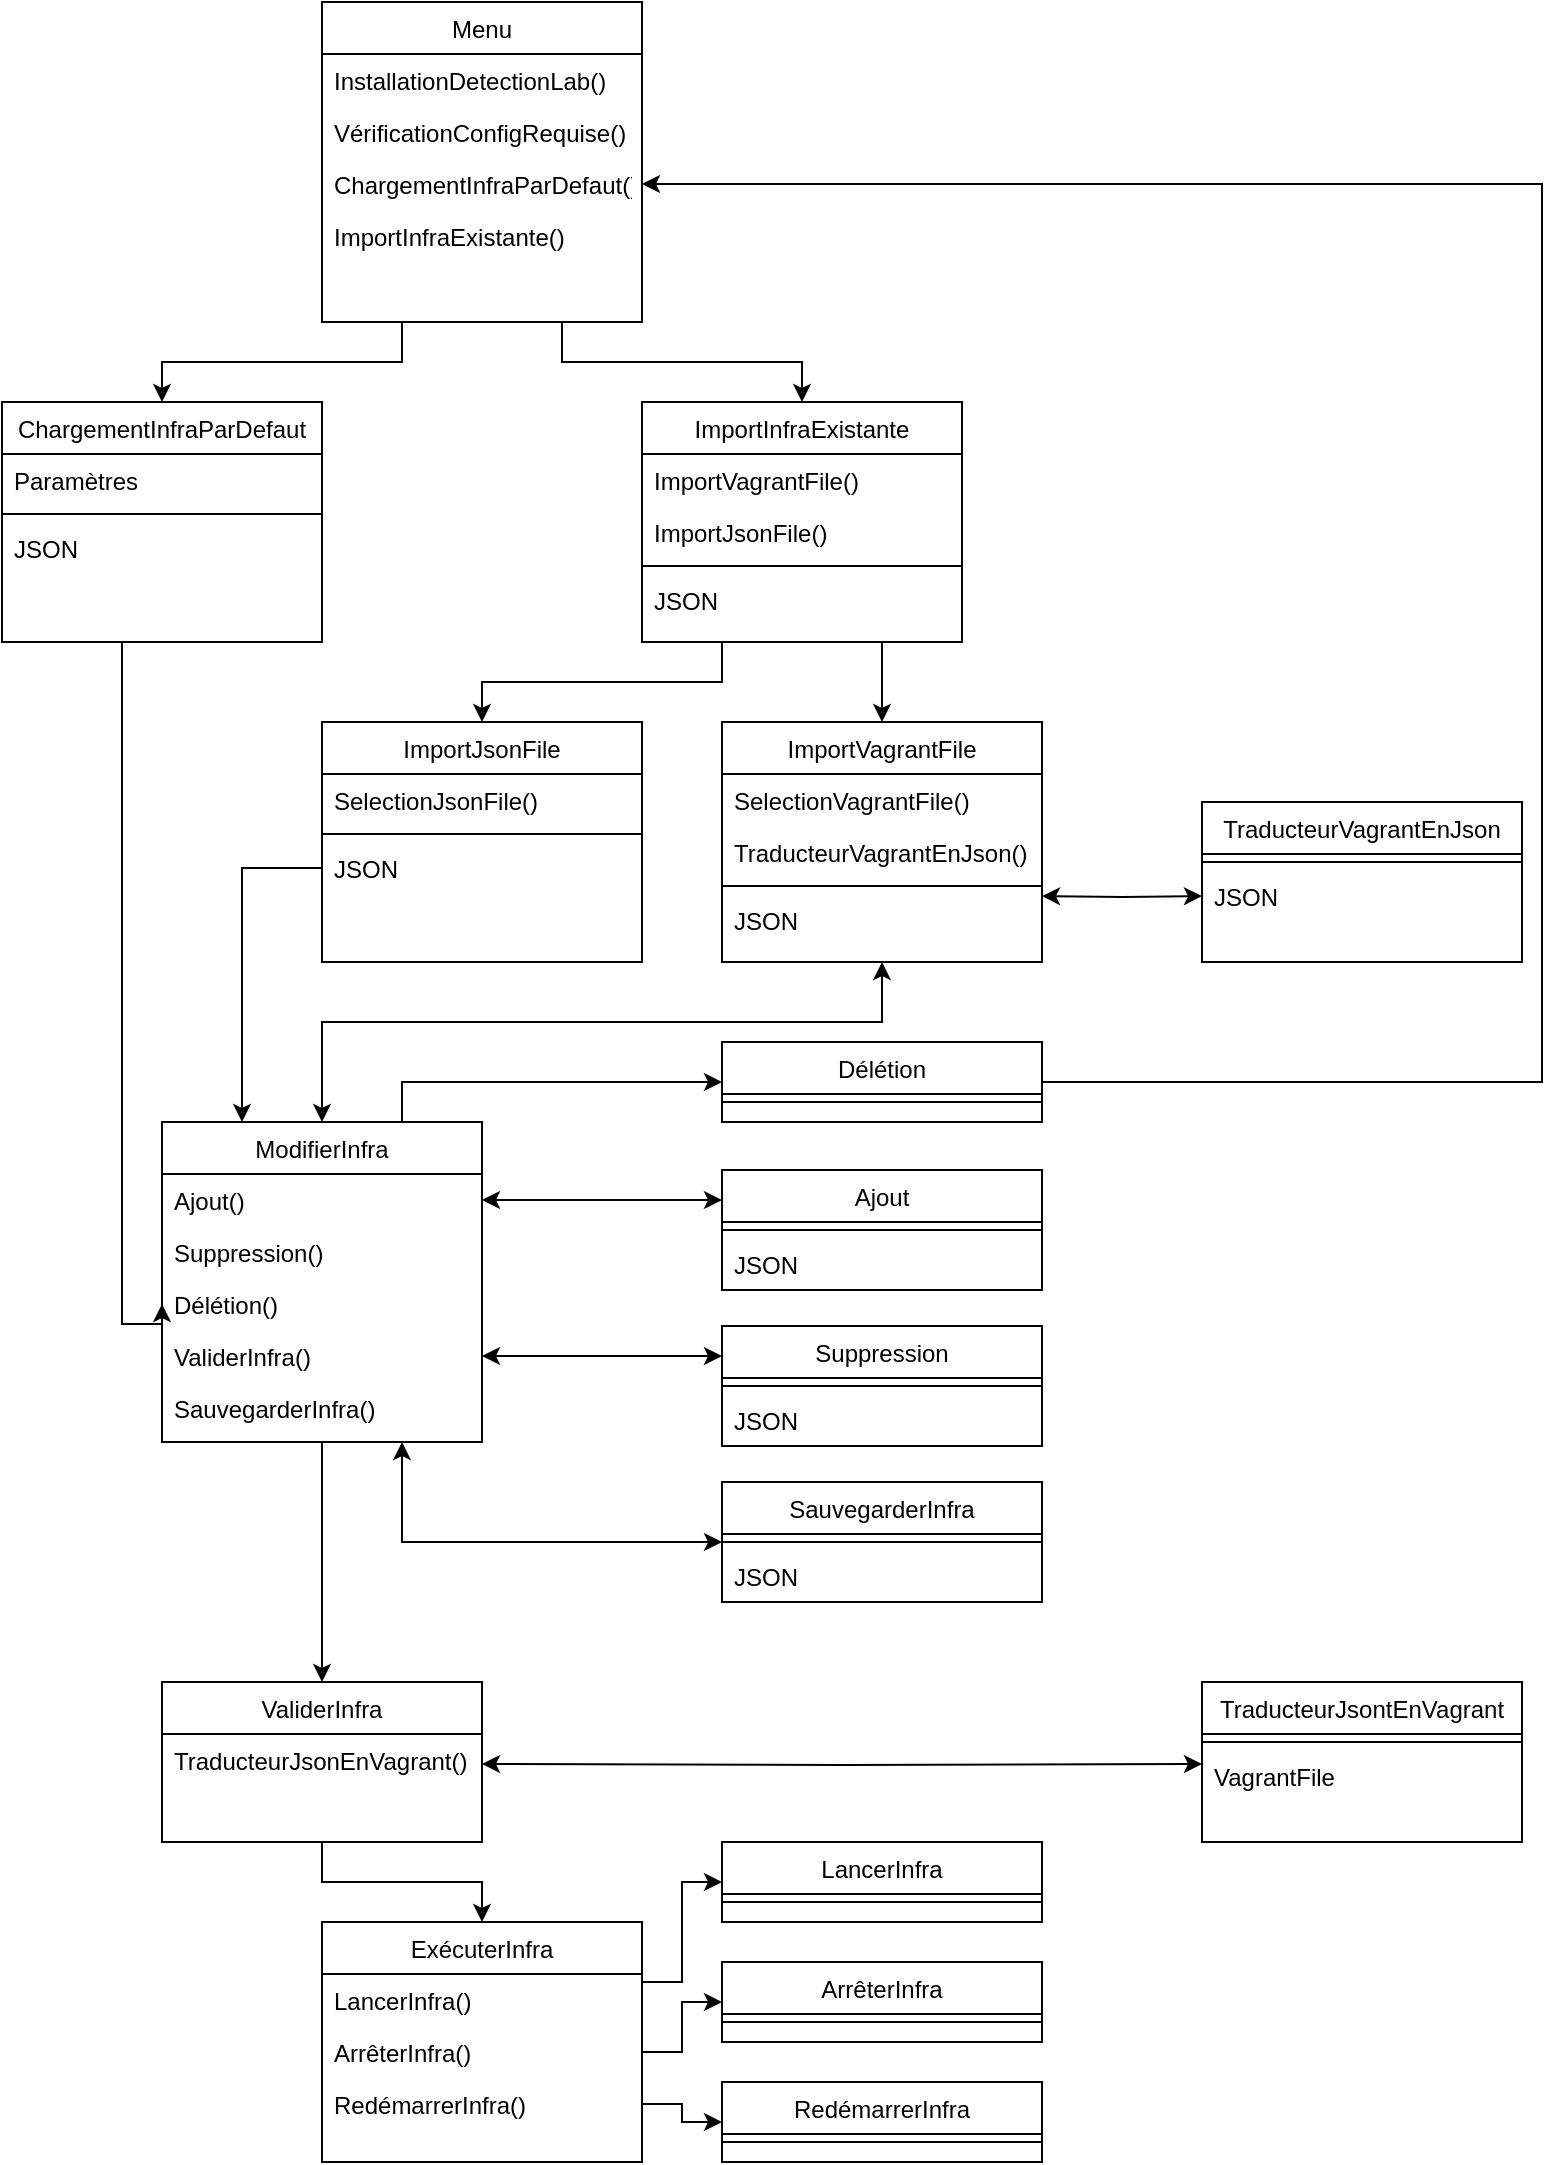 <mxfile version="14.7.1" type="device"><diagram id="C5RBs43oDa-KdzZeNtuy" name="Page-1"><mxGraphModel dx="1350" dy="-405" grid="1" gridSize="10" guides="1" tooltips="1" connect="1" arrows="1" fold="1" page="1" pageScale="1" pageWidth="827" pageHeight="1169" math="0" shadow="0"><root><mxCell id="WIyWlLk6GJQsqaUBKTNV-0"/><mxCell id="WIyWlLk6GJQsqaUBKTNV-1" parent="WIyWlLk6GJQsqaUBKTNV-0"/><mxCell id="7DuCq_74zcAEQwbaUveQ-23" style="edgeStyle=orthogonalEdgeStyle;rounded=0;orthogonalLoop=1;jettySize=auto;html=1;exitX=0.75;exitY=1;exitDx=0;exitDy=0;" edge="1" parent="WIyWlLk6GJQsqaUBKTNV-1" source="7DuCq_74zcAEQwbaUveQ-24" target="7DuCq_74zcAEQwbaUveQ-29"><mxGeometry relative="1" as="geometry"/></mxCell><mxCell id="7DuCq_74zcAEQwbaUveQ-24" value="Menu" style="swimlane;fontStyle=0;align=center;verticalAlign=top;childLayout=stackLayout;horizontal=1;startSize=26;horizontalStack=0;resizeParent=1;resizeLast=0;collapsible=1;marginBottom=0;rounded=0;shadow=0;strokeWidth=1;" vertex="1" parent="WIyWlLk6GJQsqaUBKTNV-1"><mxGeometry x="200" y="1200" width="160" height="160" as="geometry"><mxRectangle x="230" y="140" width="160" height="26" as="alternateBounds"/></mxGeometry></mxCell><mxCell id="7DuCq_74zcAEQwbaUveQ-25" value="InstallationDetectionLab()" style="text;align=left;verticalAlign=top;spacingLeft=4;spacingRight=4;overflow=hidden;rotatable=0;points=[[0,0.5],[1,0.5]];portConstraint=eastwest;" vertex="1" parent="7DuCq_74zcAEQwbaUveQ-24"><mxGeometry y="26" width="160" height="26" as="geometry"/></mxCell><mxCell id="7DuCq_74zcAEQwbaUveQ-26" value="VérificationConfigRequise()" style="text;align=left;verticalAlign=top;spacingLeft=4;spacingRight=4;overflow=hidden;rotatable=0;points=[[0,0.5],[1,0.5]];portConstraint=eastwest;rounded=0;shadow=0;html=0;" vertex="1" parent="7DuCq_74zcAEQwbaUveQ-24"><mxGeometry y="52" width="160" height="26" as="geometry"/></mxCell><mxCell id="7DuCq_74zcAEQwbaUveQ-27" value="ChargementInfraParDefaut()" style="text;align=left;verticalAlign=top;spacingLeft=4;spacingRight=4;overflow=hidden;rotatable=0;points=[[0,0.5],[1,0.5]];portConstraint=eastwest;" vertex="1" parent="7DuCq_74zcAEQwbaUveQ-24"><mxGeometry y="78" width="160" height="26" as="geometry"/></mxCell><mxCell id="7DuCq_74zcAEQwbaUveQ-28" value="ImportInfraExistante()" style="text;align=left;verticalAlign=top;spacingLeft=4;spacingRight=4;overflow=hidden;rotatable=0;points=[[0,0.5],[1,0.5]];portConstraint=eastwest;" vertex="1" parent="7DuCq_74zcAEQwbaUveQ-24"><mxGeometry y="104" width="160" height="26" as="geometry"/></mxCell><mxCell id="7DuCq_74zcAEQwbaUveQ-93" style="edgeStyle=orthogonalEdgeStyle;rounded=0;orthogonalLoop=1;jettySize=auto;html=1;exitX=0.25;exitY=1;exitDx=0;exitDy=0;startArrow=none;startFill=0;entryX=0.5;entryY=0;entryDx=0;entryDy=0;" edge="1" parent="WIyWlLk6GJQsqaUBKTNV-1" source="7DuCq_74zcAEQwbaUveQ-29" target="7DuCq_74zcAEQwbaUveQ-78"><mxGeometry relative="1" as="geometry"/></mxCell><mxCell id="7DuCq_74zcAEQwbaUveQ-94" style="edgeStyle=orthogonalEdgeStyle;rounded=0;orthogonalLoop=1;jettySize=auto;html=1;exitX=0.75;exitY=1;exitDx=0;exitDy=0;entryX=0.5;entryY=0;entryDx=0;entryDy=0;startArrow=none;startFill=0;" edge="1" parent="WIyWlLk6GJQsqaUBKTNV-1" source="7DuCq_74zcAEQwbaUveQ-29" target="7DuCq_74zcAEQwbaUveQ-73"><mxGeometry relative="1" as="geometry"/></mxCell><mxCell id="7DuCq_74zcAEQwbaUveQ-29" value="ImportInfraExistante" style="swimlane;fontStyle=0;align=center;verticalAlign=top;childLayout=stackLayout;horizontal=1;startSize=26;horizontalStack=0;resizeParent=1;resizeLast=0;collapsible=1;marginBottom=0;rounded=0;shadow=0;strokeWidth=1;" vertex="1" parent="WIyWlLk6GJQsqaUBKTNV-1"><mxGeometry x="360" y="1400" width="160" height="120" as="geometry"><mxRectangle x="130" y="380" width="160" height="26" as="alternateBounds"/></mxGeometry></mxCell><mxCell id="7DuCq_74zcAEQwbaUveQ-30" value="ImportVagrantFile()" style="text;align=left;verticalAlign=top;spacingLeft=4;spacingRight=4;overflow=hidden;rotatable=0;points=[[0,0.5],[1,0.5]];portConstraint=eastwest;" vertex="1" parent="7DuCq_74zcAEQwbaUveQ-29"><mxGeometry y="26" width="160" height="26" as="geometry"/></mxCell><mxCell id="7DuCq_74zcAEQwbaUveQ-31" value="ImportJsonFile()" style="text;align=left;verticalAlign=top;spacingLeft=4;spacingRight=4;overflow=hidden;rotatable=0;points=[[0,0.5],[1,0.5]];portConstraint=eastwest;" vertex="1" parent="7DuCq_74zcAEQwbaUveQ-29"><mxGeometry y="52" width="160" height="26" as="geometry"/></mxCell><mxCell id="7DuCq_74zcAEQwbaUveQ-32" value="" style="line;html=1;strokeWidth=1;align=left;verticalAlign=middle;spacingTop=-1;spacingLeft=3;spacingRight=3;rotatable=0;labelPosition=right;points=[];portConstraint=eastwest;" vertex="1" parent="7DuCq_74zcAEQwbaUveQ-29"><mxGeometry y="78" width="160" height="8" as="geometry"/></mxCell><mxCell id="7DuCq_74zcAEQwbaUveQ-33" value="JSON" style="text;align=left;verticalAlign=top;spacingLeft=4;spacingRight=4;overflow=hidden;rotatable=0;points=[[0,0.5],[1,0.5]];portConstraint=eastwest;" vertex="1" parent="7DuCq_74zcAEQwbaUveQ-29"><mxGeometry y="86" width="160" height="20" as="geometry"/></mxCell><mxCell id="7DuCq_74zcAEQwbaUveQ-36" style="edgeStyle=orthogonalEdgeStyle;rounded=0;orthogonalLoop=1;jettySize=auto;html=1;exitX=0.5;exitY=1;exitDx=0;exitDy=0;endArrow=classic;endFill=1;" edge="1" parent="WIyWlLk6GJQsqaUBKTNV-1" source="7DuCq_74zcAEQwbaUveQ-37" target="7DuCq_74zcAEQwbaUveQ-70"><mxGeometry relative="1" as="geometry"/></mxCell><mxCell id="7DuCq_74zcAEQwbaUveQ-88" style="edgeStyle=orthogonalEdgeStyle;rounded=0;orthogonalLoop=1;jettySize=auto;html=1;exitX=0.75;exitY=1;exitDx=0;exitDy=0;entryX=0;entryY=0.5;entryDx=0;entryDy=0;startArrow=classic;startFill=1;" edge="1" parent="WIyWlLk6GJQsqaUBKTNV-1" source="7DuCq_74zcAEQwbaUveQ-37" target="7DuCq_74zcAEQwbaUveQ-57"><mxGeometry relative="1" as="geometry"/></mxCell><mxCell id="7DuCq_74zcAEQwbaUveQ-37" value="ModifierInfra" style="swimlane;fontStyle=0;align=center;verticalAlign=top;childLayout=stackLayout;horizontal=1;startSize=26;horizontalStack=0;resizeParent=1;resizeLast=0;collapsible=1;marginBottom=0;rounded=0;shadow=0;strokeWidth=1;" vertex="1" parent="WIyWlLk6GJQsqaUBKTNV-1"><mxGeometry x="120" y="1760" width="160" height="160" as="geometry"><mxRectangle x="340" y="380" width="170" height="26" as="alternateBounds"/></mxGeometry></mxCell><mxCell id="7DuCq_74zcAEQwbaUveQ-38" value="Ajout()" style="text;align=left;verticalAlign=top;spacingLeft=4;spacingRight=4;overflow=hidden;rotatable=0;points=[[0,0.5],[1,0.5]];portConstraint=eastwest;" vertex="1" parent="7DuCq_74zcAEQwbaUveQ-37"><mxGeometry y="26" width="160" height="26" as="geometry"/></mxCell><mxCell id="7DuCq_74zcAEQwbaUveQ-39" value="Suppression()" style="text;align=left;verticalAlign=top;spacingLeft=4;spacingRight=4;overflow=hidden;rotatable=0;points=[[0,0.5],[1,0.5]];portConstraint=eastwest;" vertex="1" parent="7DuCq_74zcAEQwbaUveQ-37"><mxGeometry y="52" width="160" height="26" as="geometry"/></mxCell><mxCell id="7DuCq_74zcAEQwbaUveQ-40" value="Délétion()" style="text;align=left;verticalAlign=top;spacingLeft=4;spacingRight=4;overflow=hidden;rotatable=0;points=[[0,0.5],[1,0.5]];portConstraint=eastwest;" vertex="1" parent="7DuCq_74zcAEQwbaUveQ-37"><mxGeometry y="78" width="160" height="26" as="geometry"/></mxCell><mxCell id="7DuCq_74zcAEQwbaUveQ-41" value="ValiderInfra()" style="text;align=left;verticalAlign=top;spacingLeft=4;spacingRight=4;overflow=hidden;rotatable=0;points=[[0,0.5],[1,0.5]];portConstraint=eastwest;" vertex="1" parent="7DuCq_74zcAEQwbaUveQ-37"><mxGeometry y="104" width="160" height="26" as="geometry"/></mxCell><mxCell id="7DuCq_74zcAEQwbaUveQ-42" value="SauvegarderInfra()" style="text;align=left;verticalAlign=top;spacingLeft=4;spacingRight=4;overflow=hidden;rotatable=0;points=[[0,0.5],[1,0.5]];portConstraint=eastwest;" vertex="1" parent="7DuCq_74zcAEQwbaUveQ-37"><mxGeometry y="130" width="160" height="26" as="geometry"/></mxCell><mxCell id="7DuCq_74zcAEQwbaUveQ-98" style="edgeStyle=orthogonalEdgeStyle;rounded=0;orthogonalLoop=1;jettySize=auto;html=1;exitX=0.75;exitY=1;exitDx=0;exitDy=0;entryX=0;entryY=0.5;entryDx=0;entryDy=0;startArrow=none;startFill=0;" edge="1" parent="WIyWlLk6GJQsqaUBKTNV-1" source="7DuCq_74zcAEQwbaUveQ-43" target="7DuCq_74zcAEQwbaUveQ-40"><mxGeometry relative="1" as="geometry"><Array as="points"><mxPoint x="100" y="1520"/><mxPoint x="100" y="1861"/></Array></mxGeometry></mxCell><mxCell id="7DuCq_74zcAEQwbaUveQ-43" value="ChargementInfraParDefaut" style="swimlane;fontStyle=0;align=center;verticalAlign=top;childLayout=stackLayout;horizontal=1;startSize=26;horizontalStack=0;resizeParent=1;resizeLast=0;collapsible=1;marginBottom=0;rounded=0;shadow=0;strokeWidth=1;" vertex="1" parent="WIyWlLk6GJQsqaUBKTNV-1"><mxGeometry x="40" y="1400" width="160" height="120" as="geometry"><mxRectangle x="550" y="140" width="160" height="26" as="alternateBounds"/></mxGeometry></mxCell><mxCell id="7DuCq_74zcAEQwbaUveQ-44" value="Paramètres" style="text;align=left;verticalAlign=top;spacingLeft=4;spacingRight=4;overflow=hidden;rotatable=0;points=[[0,0.5],[1,0.5]];portConstraint=eastwest;" vertex="1" parent="7DuCq_74zcAEQwbaUveQ-43"><mxGeometry y="26" width="160" height="26" as="geometry"/></mxCell><mxCell id="7DuCq_74zcAEQwbaUveQ-45" value="" style="line;html=1;strokeWidth=1;align=left;verticalAlign=middle;spacingTop=-1;spacingLeft=3;spacingRight=3;rotatable=0;labelPosition=right;points=[];portConstraint=eastwest;" vertex="1" parent="7DuCq_74zcAEQwbaUveQ-43"><mxGeometry y="52" width="160" height="8" as="geometry"/></mxCell><mxCell id="7DuCq_74zcAEQwbaUveQ-46" value="JSON" style="text;align=left;verticalAlign=top;spacingLeft=4;spacingRight=4;overflow=hidden;rotatable=0;points=[[0,0.5],[1,0.5]];portConstraint=eastwest;" vertex="1" parent="7DuCq_74zcAEQwbaUveQ-43"><mxGeometry y="60" width="160" height="26" as="geometry"/></mxCell><mxCell id="7DuCq_74zcAEQwbaUveQ-47" value="" style="endArrow=classic;shadow=0;strokeWidth=1;rounded=0;endFill=1;edgeStyle=elbowEdgeStyle;elbow=vertical;exitX=0.25;exitY=1;exitDx=0;exitDy=0;" edge="1" parent="WIyWlLk6GJQsqaUBKTNV-1" source="7DuCq_74zcAEQwbaUveQ-24" target="7DuCq_74zcAEQwbaUveQ-43"><mxGeometry x="0.5" y="41" relative="1" as="geometry"><mxPoint x="1230" y="1362" as="sourcePoint"/><mxPoint x="1390" y="1362" as="targetPoint"/><mxPoint x="-40" y="32" as="offset"/></mxGeometry></mxCell><mxCell id="7DuCq_74zcAEQwbaUveQ-48" value="Ajout" style="swimlane;fontStyle=0;align=center;verticalAlign=top;childLayout=stackLayout;horizontal=1;startSize=26;horizontalStack=0;resizeParent=1;resizeLast=0;collapsible=1;marginBottom=0;rounded=0;shadow=0;strokeWidth=1;" vertex="1" parent="WIyWlLk6GJQsqaUBKTNV-1"><mxGeometry x="400" y="1784" width="160" height="60" as="geometry"><mxRectangle x="550" y="140" width="160" height="26" as="alternateBounds"/></mxGeometry></mxCell><mxCell id="7DuCq_74zcAEQwbaUveQ-49" value="" style="line;html=1;strokeWidth=1;align=left;verticalAlign=middle;spacingTop=-1;spacingLeft=3;spacingRight=3;rotatable=0;labelPosition=right;points=[];portConstraint=eastwest;" vertex="1" parent="7DuCq_74zcAEQwbaUveQ-48"><mxGeometry y="26" width="160" height="8" as="geometry"/></mxCell><mxCell id="7DuCq_74zcAEQwbaUveQ-50" value="JSON" style="text;align=left;verticalAlign=top;spacingLeft=4;spacingRight=4;overflow=hidden;rotatable=0;points=[[0,0.5],[1,0.5]];portConstraint=eastwest;" vertex="1" parent="7DuCq_74zcAEQwbaUveQ-48"><mxGeometry y="34" width="160" height="26" as="geometry"/></mxCell><mxCell id="7DuCq_74zcAEQwbaUveQ-51" value="Suppression" style="swimlane;fontStyle=0;align=center;verticalAlign=top;childLayout=stackLayout;horizontal=1;startSize=26;horizontalStack=0;resizeParent=1;resizeLast=0;collapsible=1;marginBottom=0;rounded=0;shadow=0;strokeWidth=1;" vertex="1" parent="WIyWlLk6GJQsqaUBKTNV-1"><mxGeometry x="400" y="1862" width="160" height="60" as="geometry"><mxRectangle x="550" y="140" width="160" height="26" as="alternateBounds"/></mxGeometry></mxCell><mxCell id="7DuCq_74zcAEQwbaUveQ-52" value="" style="line;html=1;strokeWidth=1;align=left;verticalAlign=middle;spacingTop=-1;spacingLeft=3;spacingRight=3;rotatable=0;labelPosition=right;points=[];portConstraint=eastwest;" vertex="1" parent="7DuCq_74zcAEQwbaUveQ-51"><mxGeometry y="26" width="160" height="8" as="geometry"/></mxCell><mxCell id="7DuCq_74zcAEQwbaUveQ-53" value="JSON" style="text;align=left;verticalAlign=top;spacingLeft=4;spacingRight=4;overflow=hidden;rotatable=0;points=[[0,0.5],[1,0.5]];portConstraint=eastwest;" vertex="1" parent="7DuCq_74zcAEQwbaUveQ-51"><mxGeometry y="34" width="160" height="26" as="geometry"/></mxCell><mxCell id="7DuCq_74zcAEQwbaUveQ-92" style="edgeStyle=orthogonalEdgeStyle;rounded=0;orthogonalLoop=1;jettySize=auto;html=1;exitX=1;exitY=0.5;exitDx=0;exitDy=0;entryX=1;entryY=0.5;entryDx=0;entryDy=0;startArrow=none;startFill=0;" edge="1" parent="WIyWlLk6GJQsqaUBKTNV-1" source="7DuCq_74zcAEQwbaUveQ-55" target="7DuCq_74zcAEQwbaUveQ-27"><mxGeometry relative="1" as="geometry"><Array as="points"><mxPoint x="810" y="1740"/><mxPoint x="810" y="1291"/></Array></mxGeometry></mxCell><mxCell id="7DuCq_74zcAEQwbaUveQ-55" value="Délétion" style="swimlane;fontStyle=0;align=center;verticalAlign=top;childLayout=stackLayout;horizontal=1;startSize=26;horizontalStack=0;resizeParent=1;resizeLast=0;collapsible=1;marginBottom=0;rounded=0;shadow=0;strokeWidth=1;" vertex="1" parent="WIyWlLk6GJQsqaUBKTNV-1"><mxGeometry x="400" y="1720" width="160" height="40" as="geometry"><mxRectangle x="550" y="140" width="160" height="26" as="alternateBounds"/></mxGeometry></mxCell><mxCell id="7DuCq_74zcAEQwbaUveQ-56" value="" style="line;html=1;strokeWidth=1;align=left;verticalAlign=middle;spacingTop=-1;spacingLeft=3;spacingRight=3;rotatable=0;labelPosition=right;points=[];portConstraint=eastwest;" vertex="1" parent="7DuCq_74zcAEQwbaUveQ-55"><mxGeometry y="26" width="160" height="8" as="geometry"/></mxCell><mxCell id="7DuCq_74zcAEQwbaUveQ-57" value="SauvegarderInfra" style="swimlane;fontStyle=0;align=center;verticalAlign=top;childLayout=stackLayout;horizontal=1;startSize=26;horizontalStack=0;resizeParent=1;resizeLast=0;collapsible=1;marginBottom=0;rounded=0;shadow=0;strokeWidth=1;" vertex="1" parent="WIyWlLk6GJQsqaUBKTNV-1"><mxGeometry x="400" y="1940" width="160" height="60" as="geometry"><mxRectangle x="550" y="140" width="160" height="26" as="alternateBounds"/></mxGeometry></mxCell><mxCell id="7DuCq_74zcAEQwbaUveQ-58" value="" style="line;html=1;strokeWidth=1;align=left;verticalAlign=middle;spacingTop=-1;spacingLeft=3;spacingRight=3;rotatable=0;labelPosition=right;points=[];portConstraint=eastwest;" vertex="1" parent="7DuCq_74zcAEQwbaUveQ-57"><mxGeometry y="26" width="160" height="8" as="geometry"/></mxCell><mxCell id="7DuCq_74zcAEQwbaUveQ-59" value="JSON" style="text;align=left;verticalAlign=top;spacingLeft=4;spacingRight=4;overflow=hidden;rotatable=0;points=[[0,0.5],[1,0.5]];portConstraint=eastwest;" vertex="1" parent="7DuCq_74zcAEQwbaUveQ-57"><mxGeometry y="34" width="160" height="26" as="geometry"/></mxCell><mxCell id="7DuCq_74zcAEQwbaUveQ-107" style="edgeStyle=orthogonalEdgeStyle;rounded=0;orthogonalLoop=1;jettySize=auto;html=1;exitX=1;exitY=0.25;exitDx=0;exitDy=0;entryX=0;entryY=0.5;entryDx=0;entryDy=0;startArrow=none;startFill=0;" edge="1" parent="WIyWlLk6GJQsqaUBKTNV-1" source="7DuCq_74zcAEQwbaUveQ-66" target="7DuCq_74zcAEQwbaUveQ-101"><mxGeometry relative="1" as="geometry"/></mxCell><mxCell id="7DuCq_74zcAEQwbaUveQ-66" value="ExécuterInfra" style="swimlane;fontStyle=0;align=center;verticalAlign=top;childLayout=stackLayout;horizontal=1;startSize=26;horizontalStack=0;resizeParent=1;resizeLast=0;collapsible=1;marginBottom=0;rounded=0;shadow=0;strokeWidth=1;" vertex="1" parent="WIyWlLk6GJQsqaUBKTNV-1"><mxGeometry x="200" y="2160" width="160" height="120" as="geometry"><mxRectangle x="340" y="380" width="170" height="26" as="alternateBounds"/></mxGeometry></mxCell><mxCell id="7DuCq_74zcAEQwbaUveQ-67" value="LancerInfra()" style="text;align=left;verticalAlign=top;spacingLeft=4;spacingRight=4;overflow=hidden;rotatable=0;points=[[0,0.5],[1,0.5]];portConstraint=eastwest;" vertex="1" parent="7DuCq_74zcAEQwbaUveQ-66"><mxGeometry y="26" width="160" height="26" as="geometry"/></mxCell><mxCell id="7DuCq_74zcAEQwbaUveQ-68" value="ArrêterInfra()" style="text;align=left;verticalAlign=top;spacingLeft=4;spacingRight=4;overflow=hidden;rotatable=0;points=[[0,0.5],[1,0.5]];portConstraint=eastwest;" vertex="1" parent="7DuCq_74zcAEQwbaUveQ-66"><mxGeometry y="52" width="160" height="26" as="geometry"/></mxCell><mxCell id="7DuCq_74zcAEQwbaUveQ-69" value="RedémarrerInfra()" style="text;align=left;verticalAlign=top;spacingLeft=4;spacingRight=4;overflow=hidden;rotatable=0;points=[[0,0.5],[1,0.5]];portConstraint=eastwest;" vertex="1" parent="7DuCq_74zcAEQwbaUveQ-66"><mxGeometry y="78" width="160" height="26" as="geometry"/></mxCell><mxCell id="7DuCq_74zcAEQwbaUveQ-99" style="edgeStyle=orthogonalEdgeStyle;rounded=0;orthogonalLoop=1;jettySize=auto;html=1;entryX=0;entryY=0.269;entryDx=0;entryDy=0;startArrow=classic;startFill=1;entryPerimeter=0;" edge="1" parent="WIyWlLk6GJQsqaUBKTNV-1" target="7DuCq_74zcAEQwbaUveQ-87"><mxGeometry relative="1" as="geometry"><mxPoint x="280" y="2081" as="sourcePoint"/><Array as="points"/></mxGeometry></mxCell><mxCell id="7DuCq_74zcAEQwbaUveQ-100" style="edgeStyle=orthogonalEdgeStyle;rounded=0;orthogonalLoop=1;jettySize=auto;html=1;exitX=0.5;exitY=1;exitDx=0;exitDy=0;entryX=0.5;entryY=0;entryDx=0;entryDy=0;startArrow=none;startFill=0;" edge="1" parent="WIyWlLk6GJQsqaUBKTNV-1" source="7DuCq_74zcAEQwbaUveQ-70" target="7DuCq_74zcAEQwbaUveQ-66"><mxGeometry relative="1" as="geometry"/></mxCell><mxCell id="7DuCq_74zcAEQwbaUveQ-70" value="ValiderInfra" style="swimlane;fontStyle=0;align=center;verticalAlign=top;childLayout=stackLayout;horizontal=1;startSize=26;horizontalStack=0;resizeParent=1;resizeLast=0;collapsible=1;marginBottom=0;rounded=0;shadow=0;strokeWidth=1;" vertex="1" parent="WIyWlLk6GJQsqaUBKTNV-1"><mxGeometry x="120" y="2040" width="160" height="80" as="geometry"><mxRectangle x="340" y="380" width="170" height="26" as="alternateBounds"/></mxGeometry></mxCell><mxCell id="7DuCq_74zcAEQwbaUveQ-71" value="TraducteurJsonEnVagrant()" style="text;align=left;verticalAlign=top;spacingLeft=4;spacingRight=4;overflow=hidden;rotatable=0;points=[[0,0.5],[1,0.5]];portConstraint=eastwest;" vertex="1" parent="7DuCq_74zcAEQwbaUveQ-70"><mxGeometry y="26" width="160" height="26" as="geometry"/></mxCell><mxCell id="7DuCq_74zcAEQwbaUveQ-96" style="edgeStyle=orthogonalEdgeStyle;rounded=0;orthogonalLoop=1;jettySize=auto;html=1;exitX=0.5;exitY=1;exitDx=0;exitDy=0;entryX=0.5;entryY=0;entryDx=0;entryDy=0;startArrow=classic;startFill=1;" edge="1" parent="WIyWlLk6GJQsqaUBKTNV-1" source="7DuCq_74zcAEQwbaUveQ-73" target="7DuCq_74zcAEQwbaUveQ-37"><mxGeometry relative="1" as="geometry"><Array as="points"><mxPoint x="480" y="1710"/><mxPoint x="200" y="1710"/></Array></mxGeometry></mxCell><mxCell id="7DuCq_74zcAEQwbaUveQ-73" value="ImportVagrantFile" style="swimlane;fontStyle=0;align=center;verticalAlign=top;childLayout=stackLayout;horizontal=1;startSize=26;horizontalStack=0;resizeParent=1;resizeLast=0;collapsible=1;marginBottom=0;rounded=0;shadow=0;strokeWidth=1;" vertex="1" parent="WIyWlLk6GJQsqaUBKTNV-1"><mxGeometry x="400" y="1560" width="160" height="120" as="geometry"><mxRectangle x="130" y="380" width="160" height="26" as="alternateBounds"/></mxGeometry></mxCell><mxCell id="7DuCq_74zcAEQwbaUveQ-74" value="SelectionVagrantFile()" style="text;align=left;verticalAlign=top;spacingLeft=4;spacingRight=4;overflow=hidden;rotatable=0;points=[[0,0.5],[1,0.5]];portConstraint=eastwest;" vertex="1" parent="7DuCq_74zcAEQwbaUveQ-73"><mxGeometry y="26" width="160" height="26" as="geometry"/></mxCell><mxCell id="7DuCq_74zcAEQwbaUveQ-75" value="TraducteurVagrantEnJson()" style="text;align=left;verticalAlign=top;spacingLeft=4;spacingRight=4;overflow=hidden;rotatable=0;points=[[0,0.5],[1,0.5]];portConstraint=eastwest;" vertex="1" parent="7DuCq_74zcAEQwbaUveQ-73"><mxGeometry y="52" width="160" height="26" as="geometry"/></mxCell><mxCell id="7DuCq_74zcAEQwbaUveQ-76" value="" style="line;html=1;strokeWidth=1;align=left;verticalAlign=middle;spacingTop=-1;spacingLeft=3;spacingRight=3;rotatable=0;labelPosition=right;points=[];portConstraint=eastwest;" vertex="1" parent="7DuCq_74zcAEQwbaUveQ-73"><mxGeometry y="78" width="160" height="8" as="geometry"/></mxCell><mxCell id="7DuCq_74zcAEQwbaUveQ-77" value="JSON" style="text;align=left;verticalAlign=top;spacingLeft=4;spacingRight=4;overflow=hidden;rotatable=0;points=[[0,0.5],[1,0.5]];portConstraint=eastwest;" vertex="1" parent="7DuCq_74zcAEQwbaUveQ-73"><mxGeometry y="86" width="160" height="20" as="geometry"/></mxCell><mxCell id="7DuCq_74zcAEQwbaUveQ-97" style="edgeStyle=orthogonalEdgeStyle;rounded=0;orthogonalLoop=1;jettySize=auto;html=1;exitX=0;exitY=0.5;exitDx=0;exitDy=0;startArrow=none;startFill=0;entryX=0.25;entryY=0;entryDx=0;entryDy=0;" edge="1" parent="WIyWlLk6GJQsqaUBKTNV-1" source="7DuCq_74zcAEQwbaUveQ-81" target="7DuCq_74zcAEQwbaUveQ-37"><mxGeometry relative="1" as="geometry"><mxPoint x="160" y="1770" as="targetPoint"/><Array as="points"><mxPoint x="160" y="1633"/></Array></mxGeometry></mxCell><mxCell id="7DuCq_74zcAEQwbaUveQ-78" value="ImportJsonFile" style="swimlane;fontStyle=0;align=center;verticalAlign=top;childLayout=stackLayout;horizontal=1;startSize=26;horizontalStack=0;resizeParent=1;resizeLast=0;collapsible=1;marginBottom=0;rounded=0;shadow=0;strokeWidth=1;" vertex="1" parent="WIyWlLk6GJQsqaUBKTNV-1"><mxGeometry x="200" y="1560" width="160" height="120" as="geometry"><mxRectangle x="550" y="140" width="160" height="26" as="alternateBounds"/></mxGeometry></mxCell><mxCell id="7DuCq_74zcAEQwbaUveQ-79" value="SelectionJsonFile()" style="text;align=left;verticalAlign=top;spacingLeft=4;spacingRight=4;overflow=hidden;rotatable=0;points=[[0,0.5],[1,0.5]];portConstraint=eastwest;" vertex="1" parent="7DuCq_74zcAEQwbaUveQ-78"><mxGeometry y="26" width="160" height="26" as="geometry"/></mxCell><mxCell id="7DuCq_74zcAEQwbaUveQ-80" value="" style="line;html=1;strokeWidth=1;align=left;verticalAlign=middle;spacingTop=-1;spacingLeft=3;spacingRight=3;rotatable=0;labelPosition=right;points=[];portConstraint=eastwest;" vertex="1" parent="7DuCq_74zcAEQwbaUveQ-78"><mxGeometry y="52" width="160" height="8" as="geometry"/></mxCell><mxCell id="7DuCq_74zcAEQwbaUveQ-81" value="JSON" style="text;align=left;verticalAlign=top;spacingLeft=4;spacingRight=4;overflow=hidden;rotatable=0;points=[[0,0.5],[1,0.5]];portConstraint=eastwest;" vertex="1" parent="7DuCq_74zcAEQwbaUveQ-78"><mxGeometry y="60" width="160" height="26" as="geometry"/></mxCell><mxCell id="7DuCq_74zcAEQwbaUveQ-82" value="TraducteurVagrantEnJson" style="swimlane;fontStyle=0;align=center;verticalAlign=top;childLayout=stackLayout;horizontal=1;startSize=26;horizontalStack=0;resizeParent=1;resizeLast=0;collapsible=1;marginBottom=0;rounded=0;shadow=0;strokeWidth=1;" vertex="1" parent="WIyWlLk6GJQsqaUBKTNV-1"><mxGeometry x="640" y="1600" width="160" height="80" as="geometry"><mxRectangle x="550" y="140" width="160" height="26" as="alternateBounds"/></mxGeometry></mxCell><mxCell id="7DuCq_74zcAEQwbaUveQ-83" value="" style="line;html=1;strokeWidth=1;align=left;verticalAlign=middle;spacingTop=-1;spacingLeft=3;spacingRight=3;rotatable=0;labelPosition=right;points=[];portConstraint=eastwest;" vertex="1" parent="7DuCq_74zcAEQwbaUveQ-82"><mxGeometry y="26" width="160" height="8" as="geometry"/></mxCell><mxCell id="7DuCq_74zcAEQwbaUveQ-84" value="JSON" style="text;align=left;verticalAlign=top;spacingLeft=4;spacingRight=4;overflow=hidden;rotatable=0;points=[[0,0.5],[1,0.5]];portConstraint=eastwest;" vertex="1" parent="7DuCq_74zcAEQwbaUveQ-82"><mxGeometry y="34" width="160" height="26" as="geometry"/></mxCell><mxCell id="7DuCq_74zcAEQwbaUveQ-85" value="TraducteurJsontEnVagrant" style="swimlane;fontStyle=0;align=center;verticalAlign=top;childLayout=stackLayout;horizontal=1;startSize=26;horizontalStack=0;resizeParent=1;resizeLast=0;collapsible=1;marginBottom=0;rounded=0;shadow=0;strokeWidth=1;" vertex="1" parent="WIyWlLk6GJQsqaUBKTNV-1"><mxGeometry x="640" y="2040" width="160" height="80" as="geometry"><mxRectangle x="550" y="140" width="160" height="26" as="alternateBounds"/></mxGeometry></mxCell><mxCell id="7DuCq_74zcAEQwbaUveQ-86" value="" style="line;html=1;strokeWidth=1;align=left;verticalAlign=middle;spacingTop=-1;spacingLeft=3;spacingRight=3;rotatable=0;labelPosition=right;points=[];portConstraint=eastwest;" vertex="1" parent="7DuCq_74zcAEQwbaUveQ-85"><mxGeometry y="26" width="160" height="8" as="geometry"/></mxCell><mxCell id="7DuCq_74zcAEQwbaUveQ-87" value="VagrantFile" style="text;align=left;verticalAlign=top;spacingLeft=4;spacingRight=4;overflow=hidden;rotatable=0;points=[[0,0.5],[1,0.5]];portConstraint=eastwest;" vertex="1" parent="7DuCq_74zcAEQwbaUveQ-85"><mxGeometry y="34" width="160" height="26" as="geometry"/></mxCell><mxCell id="7DuCq_74zcAEQwbaUveQ-89" style="edgeStyle=orthogonalEdgeStyle;rounded=0;orthogonalLoop=1;jettySize=auto;html=1;entryX=0;entryY=0.25;entryDx=0;entryDy=0;startArrow=classic;startFill=1;exitX=1;exitY=0.5;exitDx=0;exitDy=0;" edge="1" parent="WIyWlLk6GJQsqaUBKTNV-1" source="7DuCq_74zcAEQwbaUveQ-41" target="7DuCq_74zcAEQwbaUveQ-51"><mxGeometry relative="1" as="geometry"><mxPoint x="250" y="1890" as="sourcePoint"/><mxPoint x="410" y="1980" as="targetPoint"/></mxGeometry></mxCell><mxCell id="7DuCq_74zcAEQwbaUveQ-90" style="edgeStyle=orthogonalEdgeStyle;rounded=0;orthogonalLoop=1;jettySize=auto;html=1;exitX=0.75;exitY=0;exitDx=0;exitDy=0;entryX=0;entryY=0.5;entryDx=0;entryDy=0;startArrow=none;startFill=0;" edge="1" parent="WIyWlLk6GJQsqaUBKTNV-1" source="7DuCq_74zcAEQwbaUveQ-37" target="7DuCq_74zcAEQwbaUveQ-55"><mxGeometry relative="1" as="geometry"><mxPoint x="260" y="1900" as="sourcePoint"/><mxPoint x="420" y="1990" as="targetPoint"/></mxGeometry></mxCell><mxCell id="7DuCq_74zcAEQwbaUveQ-95" style="edgeStyle=orthogonalEdgeStyle;rounded=0;orthogonalLoop=1;jettySize=auto;html=1;entryX=0;entryY=0.5;entryDx=0;entryDy=0;startArrow=classic;startFill=1;" edge="1" parent="WIyWlLk6GJQsqaUBKTNV-1" target="7DuCq_74zcAEQwbaUveQ-84"><mxGeometry relative="1" as="geometry"><mxPoint x="560" y="1647" as="sourcePoint"/></mxGeometry></mxCell><mxCell id="7DuCq_74zcAEQwbaUveQ-101" value="LancerInfra" style="swimlane;fontStyle=0;align=center;verticalAlign=top;childLayout=stackLayout;horizontal=1;startSize=26;horizontalStack=0;resizeParent=1;resizeLast=0;collapsible=1;marginBottom=0;rounded=0;shadow=0;strokeWidth=1;" vertex="1" parent="WIyWlLk6GJQsqaUBKTNV-1"><mxGeometry x="400" y="2120" width="160" height="40" as="geometry"><mxRectangle x="550" y="140" width="160" height="26" as="alternateBounds"/></mxGeometry></mxCell><mxCell id="7DuCq_74zcAEQwbaUveQ-102" value="" style="line;html=1;strokeWidth=1;align=left;verticalAlign=middle;spacingTop=-1;spacingLeft=3;spacingRight=3;rotatable=0;labelPosition=right;points=[];portConstraint=eastwest;" vertex="1" parent="7DuCq_74zcAEQwbaUveQ-101"><mxGeometry y="26" width="160" height="8" as="geometry"/></mxCell><mxCell id="7DuCq_74zcAEQwbaUveQ-103" value="ArrêterInfra" style="swimlane;fontStyle=0;align=center;verticalAlign=top;childLayout=stackLayout;horizontal=1;startSize=26;horizontalStack=0;resizeParent=1;resizeLast=0;collapsible=1;marginBottom=0;rounded=0;shadow=0;strokeWidth=1;" vertex="1" parent="WIyWlLk6GJQsqaUBKTNV-1"><mxGeometry x="400" y="2180" width="160" height="40" as="geometry"><mxRectangle x="550" y="140" width="160" height="26" as="alternateBounds"/></mxGeometry></mxCell><mxCell id="7DuCq_74zcAEQwbaUveQ-104" value="" style="line;html=1;strokeWidth=1;align=left;verticalAlign=middle;spacingTop=-1;spacingLeft=3;spacingRight=3;rotatable=0;labelPosition=right;points=[];portConstraint=eastwest;" vertex="1" parent="7DuCq_74zcAEQwbaUveQ-103"><mxGeometry y="26" width="160" height="8" as="geometry"/></mxCell><mxCell id="7DuCq_74zcAEQwbaUveQ-105" value="RedémarrerInfra" style="swimlane;fontStyle=0;align=center;verticalAlign=top;childLayout=stackLayout;horizontal=1;startSize=26;horizontalStack=0;resizeParent=1;resizeLast=0;collapsible=1;marginBottom=0;rounded=0;shadow=0;strokeWidth=1;" vertex="1" parent="WIyWlLk6GJQsqaUBKTNV-1"><mxGeometry x="400" y="2240" width="160" height="40" as="geometry"><mxRectangle x="550" y="140" width="160" height="26" as="alternateBounds"/></mxGeometry></mxCell><mxCell id="7DuCq_74zcAEQwbaUveQ-106" value="" style="line;html=1;strokeWidth=1;align=left;verticalAlign=middle;spacingTop=-1;spacingLeft=3;spacingRight=3;rotatable=0;labelPosition=right;points=[];portConstraint=eastwest;" vertex="1" parent="7DuCq_74zcAEQwbaUveQ-105"><mxGeometry y="26" width="160" height="8" as="geometry"/></mxCell><mxCell id="7DuCq_74zcAEQwbaUveQ-108" style="edgeStyle=orthogonalEdgeStyle;rounded=0;orthogonalLoop=1;jettySize=auto;html=1;exitX=1;exitY=0.5;exitDx=0;exitDy=0;entryX=0;entryY=0.5;entryDx=0;entryDy=0;startArrow=none;startFill=0;" edge="1" parent="WIyWlLk6GJQsqaUBKTNV-1" source="7DuCq_74zcAEQwbaUveQ-68" target="7DuCq_74zcAEQwbaUveQ-103"><mxGeometry relative="1" as="geometry"/></mxCell><mxCell id="7DuCq_74zcAEQwbaUveQ-109" style="edgeStyle=orthogonalEdgeStyle;rounded=0;orthogonalLoop=1;jettySize=auto;html=1;exitX=1;exitY=0.5;exitDx=0;exitDy=0;entryX=0;entryY=0.5;entryDx=0;entryDy=0;startArrow=none;startFill=0;" edge="1" parent="WIyWlLk6GJQsqaUBKTNV-1" source="7DuCq_74zcAEQwbaUveQ-69" target="7DuCq_74zcAEQwbaUveQ-105"><mxGeometry relative="1" as="geometry"/></mxCell><mxCell id="7DuCq_74zcAEQwbaUveQ-110" style="edgeStyle=orthogonalEdgeStyle;rounded=0;orthogonalLoop=1;jettySize=auto;html=1;exitX=1;exitY=0.5;exitDx=0;exitDy=0;entryX=0;entryY=0.25;entryDx=0;entryDy=0;startArrow=classic;startFill=1;" edge="1" parent="WIyWlLk6GJQsqaUBKTNV-1" source="7DuCq_74zcAEQwbaUveQ-38" target="7DuCq_74zcAEQwbaUveQ-48"><mxGeometry relative="1" as="geometry"/></mxCell></root></mxGraphModel></diagram></mxfile>